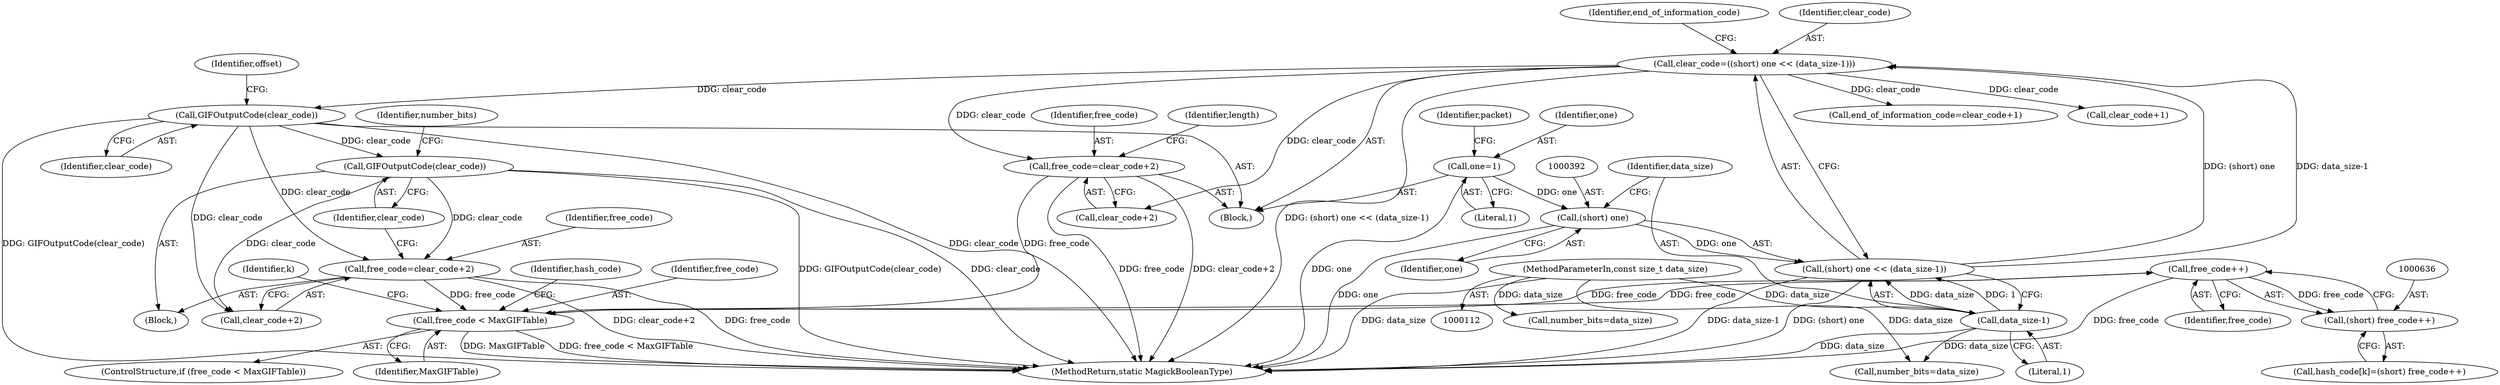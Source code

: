 digraph "0_ImageMagick6_61135001a625364e29bdce83832f043eebde7b5a_0@API" {
"1000637" [label="(Call,free_code++)"];
"1000627" [label="(Call,free_code < MaxGIFTable)"];
"1000637" [label="(Call,free_code++)"];
"1000667" [label="(Call,free_code=clear_code+2)"];
"1000416" [label="(Call,GIFOutputCode(clear_code))"];
"1000388" [label="(Call,clear_code=((short) one << (data_size-1)))"];
"1000390" [label="(Call,(short) one << (data_size-1))"];
"1000391" [label="(Call,(short) one)"];
"1000227" [label="(Call,one=1)"];
"1000394" [label="(Call,data_size-1)"];
"1000115" [label="(MethodParameterIn,const size_t data_size)"];
"1000672" [label="(Call,GIFOutputCode(clear_code))"];
"1000402" [label="(Call,free_code=clear_code+2)"];
"1000635" [label="(Call,(short) free_code++)"];
"1000396" [label="(Literal,1)"];
"1000668" [label="(Identifier,free_code)"];
"1000404" [label="(Call,clear_code+2)"];
"1000381" [label="(Call,number_bits=data_size)"];
"1000391" [label="(Call,(short) one)"];
"1000228" [label="(Identifier,one)"];
"1000117" [label="(Block,)"];
"1000637" [label="(Call,free_code++)"];
"1000667" [label="(Call,free_code=clear_code+2)"];
"1000669" [label="(Call,clear_code+2)"];
"1000417" [label="(Identifier,clear_code)"];
"1000115" [label="(MethodParameterIn,const size_t data_size)"];
"1000408" [label="(Identifier,length)"];
"1000673" [label="(Identifier,clear_code)"];
"1000227" [label="(Call,one=1)"];
"1000672" [label="(Call,GIFOutputCode(clear_code))"];
"1000395" [label="(Identifier,data_size)"];
"1000627" [label="(Call,free_code < MaxGIFTable)"];
"1000674" [label="(Call,number_bits=data_size)"];
"1000675" [label="(Identifier,number_bits)"];
"1000628" [label="(Identifier,free_code)"];
"1000397" [label="(Call,end_of_information_code=clear_code+1)"];
"1000655" [label="(Identifier,k)"];
"1000229" [label="(Literal,1)"];
"1000652" [label="(Block,)"];
"1000638" [label="(Identifier,free_code)"];
"1000626" [label="(ControlStructure,if (free_code < MaxGIFTable))"];
"1000394" [label="(Call,data_size-1)"];
"1000629" [label="(Identifier,MaxGIFTable)"];
"1000398" [label="(Identifier,end_of_information_code)"];
"1000633" [label="(Identifier,hash_code)"];
"1000231" [label="(Identifier,packet)"];
"1000393" [label="(Identifier,one)"];
"1000849" [label="(MethodReturn,static MagickBooleanType)"];
"1000419" [label="(Identifier,offset)"];
"1000390" [label="(Call,(short) one << (data_size-1))"];
"1000403" [label="(Identifier,free_code)"];
"1000388" [label="(Call,clear_code=((short) one << (data_size-1)))"];
"1000389" [label="(Identifier,clear_code)"];
"1000402" [label="(Call,free_code=clear_code+2)"];
"1000631" [label="(Call,hash_code[k]=(short) free_code++)"];
"1000416" [label="(Call,GIFOutputCode(clear_code))"];
"1000635" [label="(Call,(short) free_code++)"];
"1000399" [label="(Call,clear_code+1)"];
"1000637" -> "1000635"  [label="AST: "];
"1000637" -> "1000638"  [label="CFG: "];
"1000638" -> "1000637"  [label="AST: "];
"1000635" -> "1000637"  [label="CFG: "];
"1000637" -> "1000849"  [label="DDG: free_code"];
"1000637" -> "1000627"  [label="DDG: free_code"];
"1000637" -> "1000635"  [label="DDG: free_code"];
"1000627" -> "1000637"  [label="DDG: free_code"];
"1000627" -> "1000626"  [label="AST: "];
"1000627" -> "1000629"  [label="CFG: "];
"1000628" -> "1000627"  [label="AST: "];
"1000629" -> "1000627"  [label="AST: "];
"1000633" -> "1000627"  [label="CFG: "];
"1000655" -> "1000627"  [label="CFG: "];
"1000627" -> "1000849"  [label="DDG: MaxGIFTable"];
"1000627" -> "1000849"  [label="DDG: free_code < MaxGIFTable"];
"1000667" -> "1000627"  [label="DDG: free_code"];
"1000402" -> "1000627"  [label="DDG: free_code"];
"1000667" -> "1000652"  [label="AST: "];
"1000667" -> "1000669"  [label="CFG: "];
"1000668" -> "1000667"  [label="AST: "];
"1000669" -> "1000667"  [label="AST: "];
"1000673" -> "1000667"  [label="CFG: "];
"1000667" -> "1000849"  [label="DDG: free_code"];
"1000667" -> "1000849"  [label="DDG: clear_code+2"];
"1000416" -> "1000667"  [label="DDG: clear_code"];
"1000672" -> "1000667"  [label="DDG: clear_code"];
"1000416" -> "1000117"  [label="AST: "];
"1000416" -> "1000417"  [label="CFG: "];
"1000417" -> "1000416"  [label="AST: "];
"1000419" -> "1000416"  [label="CFG: "];
"1000416" -> "1000849"  [label="DDG: GIFOutputCode(clear_code)"];
"1000416" -> "1000849"  [label="DDG: clear_code"];
"1000388" -> "1000416"  [label="DDG: clear_code"];
"1000416" -> "1000669"  [label="DDG: clear_code"];
"1000416" -> "1000672"  [label="DDG: clear_code"];
"1000388" -> "1000117"  [label="AST: "];
"1000388" -> "1000390"  [label="CFG: "];
"1000389" -> "1000388"  [label="AST: "];
"1000390" -> "1000388"  [label="AST: "];
"1000398" -> "1000388"  [label="CFG: "];
"1000388" -> "1000849"  [label="DDG: (short) one << (data_size-1)"];
"1000390" -> "1000388"  [label="DDG: (short) one"];
"1000390" -> "1000388"  [label="DDG: data_size-1"];
"1000388" -> "1000397"  [label="DDG: clear_code"];
"1000388" -> "1000399"  [label="DDG: clear_code"];
"1000388" -> "1000402"  [label="DDG: clear_code"];
"1000388" -> "1000404"  [label="DDG: clear_code"];
"1000390" -> "1000394"  [label="CFG: "];
"1000391" -> "1000390"  [label="AST: "];
"1000394" -> "1000390"  [label="AST: "];
"1000390" -> "1000849"  [label="DDG: data_size-1"];
"1000390" -> "1000849"  [label="DDG: (short) one"];
"1000391" -> "1000390"  [label="DDG: one"];
"1000394" -> "1000390"  [label="DDG: data_size"];
"1000394" -> "1000390"  [label="DDG: 1"];
"1000391" -> "1000393"  [label="CFG: "];
"1000392" -> "1000391"  [label="AST: "];
"1000393" -> "1000391"  [label="AST: "];
"1000395" -> "1000391"  [label="CFG: "];
"1000391" -> "1000849"  [label="DDG: one"];
"1000227" -> "1000391"  [label="DDG: one"];
"1000227" -> "1000117"  [label="AST: "];
"1000227" -> "1000229"  [label="CFG: "];
"1000228" -> "1000227"  [label="AST: "];
"1000229" -> "1000227"  [label="AST: "];
"1000231" -> "1000227"  [label="CFG: "];
"1000227" -> "1000849"  [label="DDG: one"];
"1000394" -> "1000396"  [label="CFG: "];
"1000395" -> "1000394"  [label="AST: "];
"1000396" -> "1000394"  [label="AST: "];
"1000394" -> "1000849"  [label="DDG: data_size"];
"1000115" -> "1000394"  [label="DDG: data_size"];
"1000394" -> "1000674"  [label="DDG: data_size"];
"1000115" -> "1000112"  [label="AST: "];
"1000115" -> "1000849"  [label="DDG: data_size"];
"1000115" -> "1000381"  [label="DDG: data_size"];
"1000115" -> "1000674"  [label="DDG: data_size"];
"1000672" -> "1000652"  [label="AST: "];
"1000672" -> "1000673"  [label="CFG: "];
"1000673" -> "1000672"  [label="AST: "];
"1000675" -> "1000672"  [label="CFG: "];
"1000672" -> "1000849"  [label="DDG: GIFOutputCode(clear_code)"];
"1000672" -> "1000849"  [label="DDG: clear_code"];
"1000672" -> "1000669"  [label="DDG: clear_code"];
"1000402" -> "1000117"  [label="AST: "];
"1000402" -> "1000404"  [label="CFG: "];
"1000403" -> "1000402"  [label="AST: "];
"1000404" -> "1000402"  [label="AST: "];
"1000408" -> "1000402"  [label="CFG: "];
"1000402" -> "1000849"  [label="DDG: clear_code+2"];
"1000402" -> "1000849"  [label="DDG: free_code"];
"1000635" -> "1000631"  [label="AST: "];
"1000636" -> "1000635"  [label="AST: "];
"1000631" -> "1000635"  [label="CFG: "];
}
